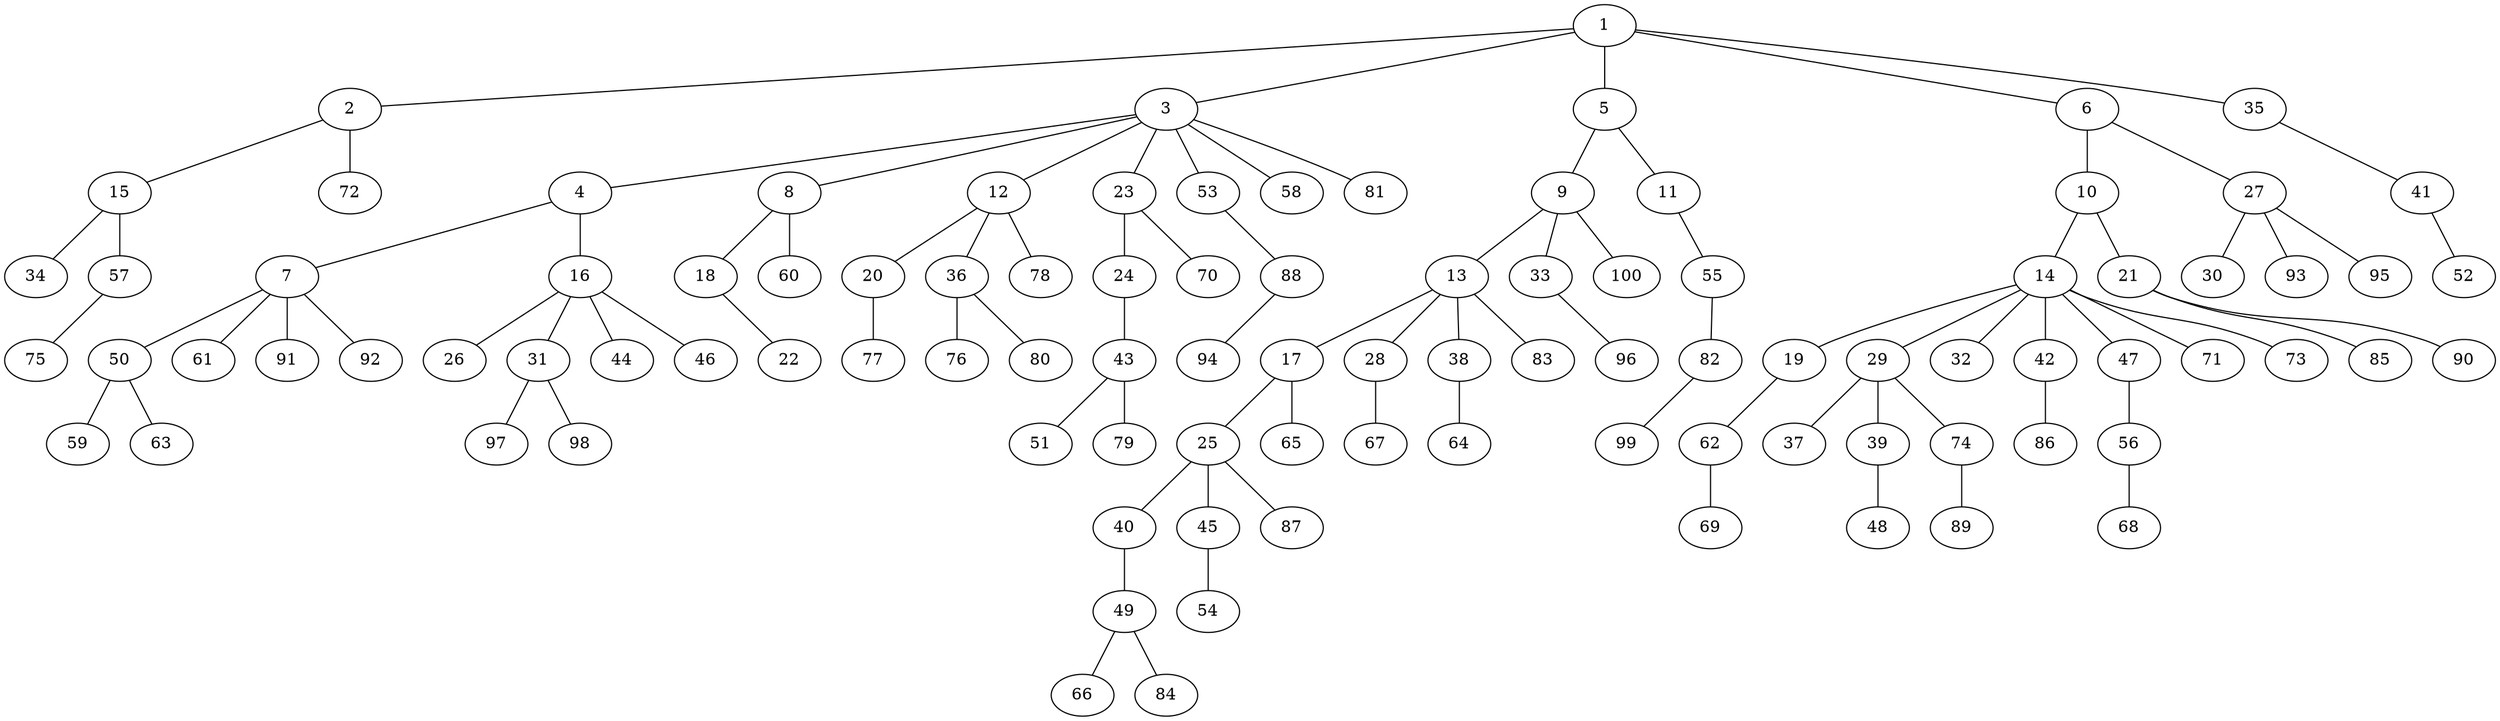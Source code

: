 graph graphname {1--2
1--3
1--5
1--6
1--35
2--15
2--72
3--4
3--8
3--12
3--23
3--53
3--58
3--81
4--7
4--16
5--9
5--11
6--10
6--27
7--50
7--61
7--91
7--92
8--18
8--60
9--13
9--33
9--100
10--14
10--21
11--55
12--20
12--36
12--78
13--17
13--28
13--38
13--83
14--19
14--29
14--32
14--42
14--47
14--71
14--73
15--34
15--57
16--26
16--31
16--44
16--46
17--25
17--65
18--22
19--62
20--77
21--85
21--90
23--24
23--70
24--43
25--40
25--45
25--87
27--30
27--93
27--95
28--67
29--37
29--39
29--74
31--97
31--98
33--96
35--41
36--76
36--80
38--64
39--48
40--49
41--52
42--86
43--51
43--79
45--54
47--56
49--66
49--84
50--59
50--63
53--88
55--82
56--68
57--75
62--69
74--89
82--99
88--94
}
